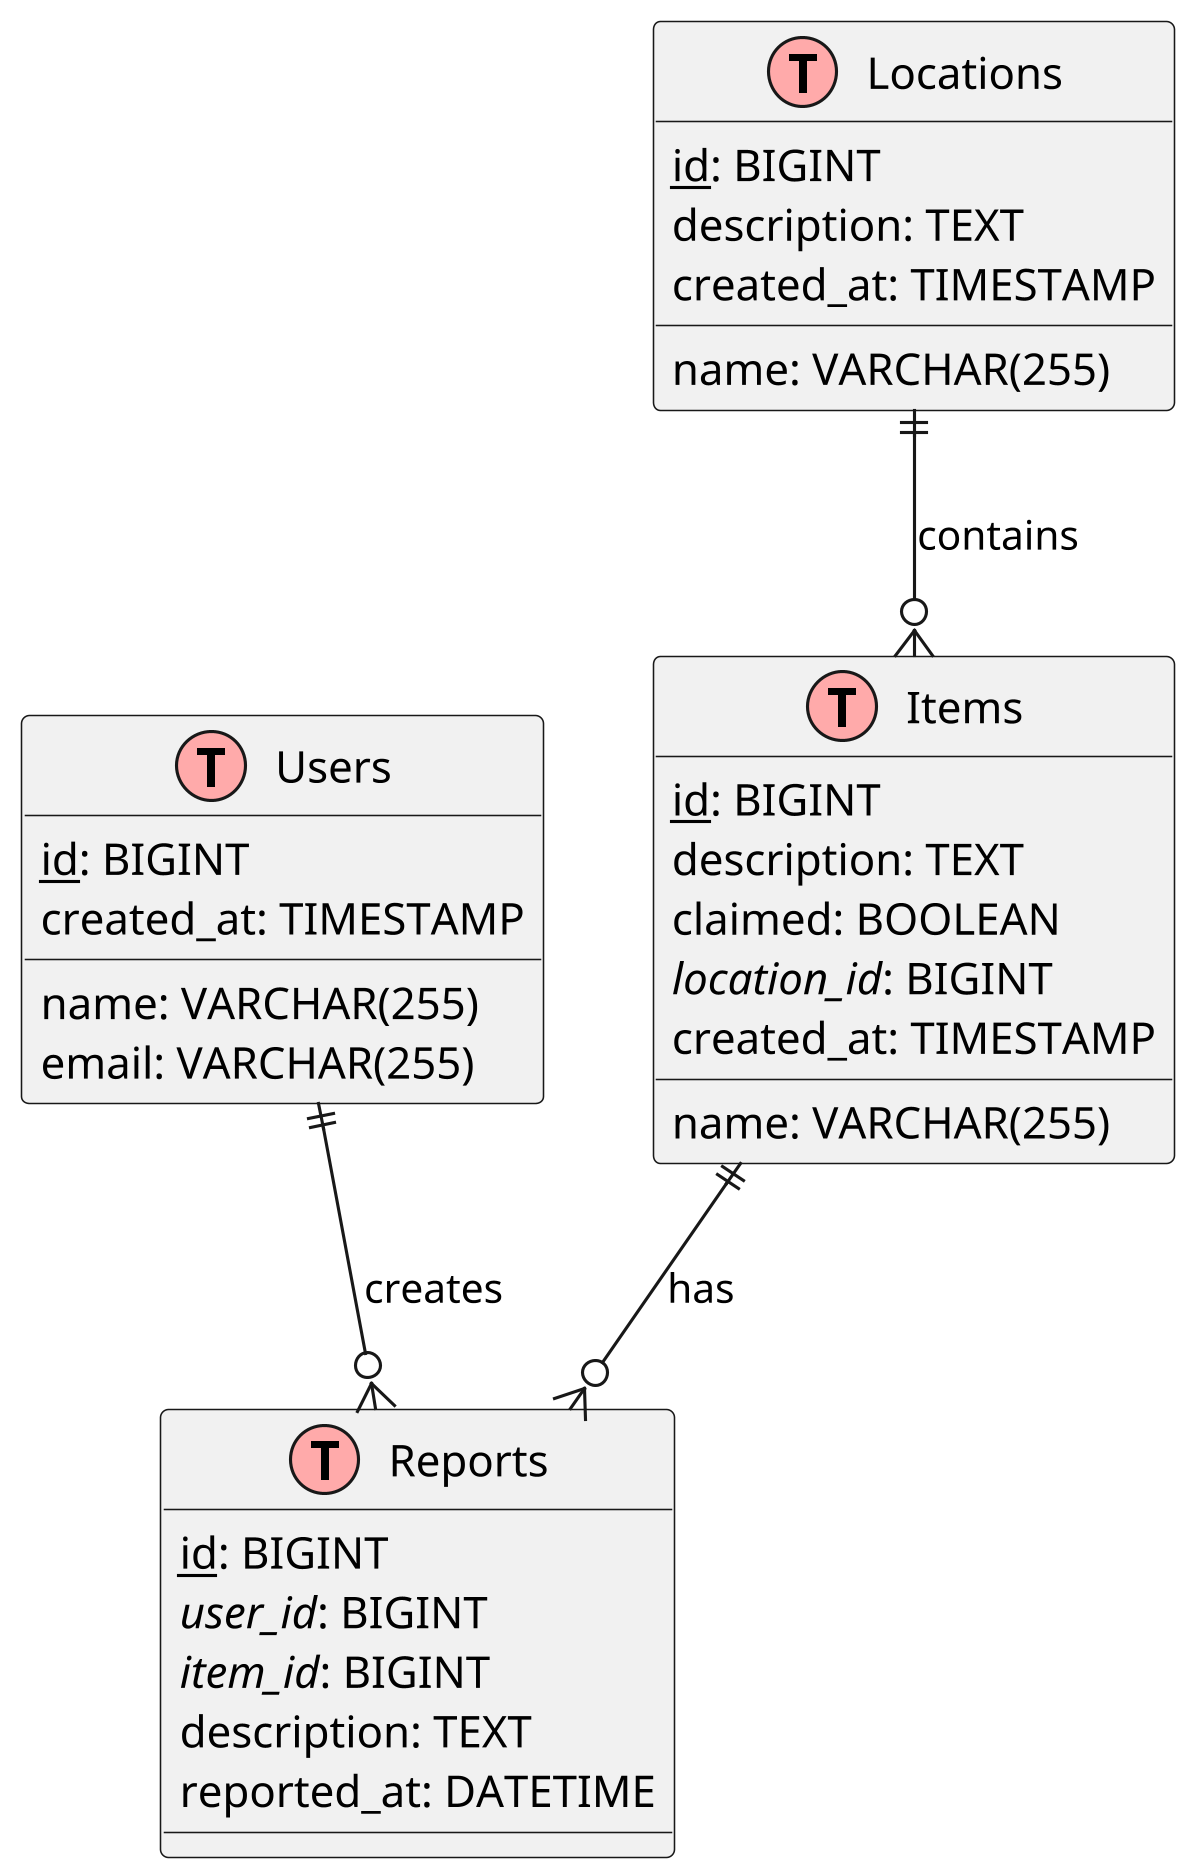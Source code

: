 @startuml
skinparam dpi 300

!define Table(name,desc) class name as "desc" << (T,#FFAAAA) >>
!define primaryKey(field) <u>field</u>
!define foreignKey(field) <i>field</i>

Table(users, "Users") {
  primaryKey(id): BIGINT
  name: VARCHAR(255)
  email: VARCHAR(255)
  created_at: TIMESTAMP
}

Table(locations, "Locations") {
  primaryKey(id): BIGINT
  name: VARCHAR(255)
  description: TEXT
  created_at: TIMESTAMP
}

Table(items, "Items") {
  primaryKey(id): BIGINT
  name: VARCHAR(255)
  description: TEXT
  claimed: BOOLEAN
  foreignKey(location_id): BIGINT
  created_at: TIMESTAMP
}

Table(reports, "Reports") {
  primaryKey(id): BIGINT
  foreignKey(user_id): BIGINT
  foreignKey(item_id): BIGINT
  description: TEXT
  reported_at: DATETIME
}

' Relationships
users ||--o{ reports : creates
items ||--o{ reports : has
locations ||--o{ items : contains

@enduml
